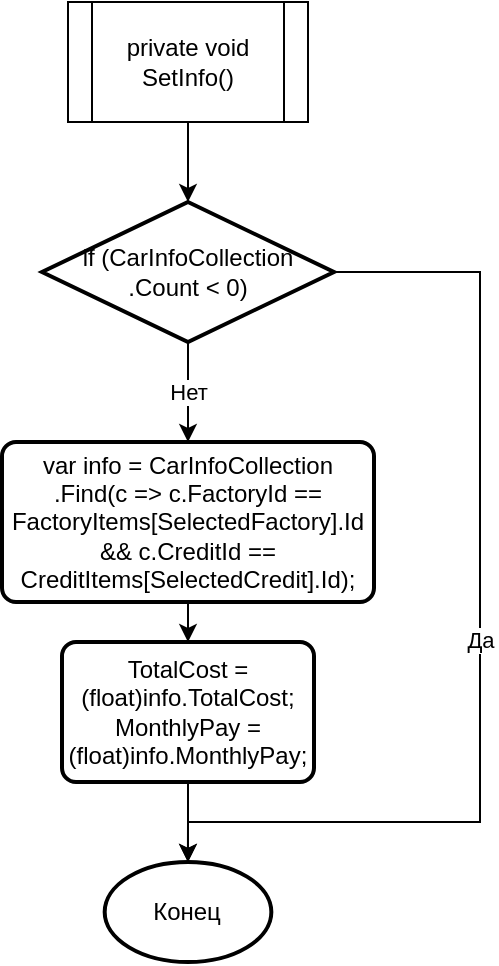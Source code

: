 <mxfile version="14.4.3" type="device"><diagram id="8ZSCYfXwWNqH3NwTX0F0" name="Страница 1"><mxGraphModel dx="568" dy="813" grid="1" gridSize="10" guides="1" tooltips="1" connect="1" arrows="1" fold="1" page="1" pageScale="1" pageWidth="827" pageHeight="1169" math="0" shadow="0"><root><mxCell id="0"/><mxCell id="1" parent="0"/><mxCell id="8zFWmsqGB0oQUZ_WILJ2-3" value="" style="edgeStyle=orthogonalEdgeStyle;rounded=0;orthogonalLoop=1;jettySize=auto;html=1;" edge="1" parent="1" source="8zFWmsqGB0oQUZ_WILJ2-1" target="8zFWmsqGB0oQUZ_WILJ2-2"><mxGeometry relative="1" as="geometry"/></mxCell><mxCell id="8zFWmsqGB0oQUZ_WILJ2-1" value="private void SetInfo()" style="shape=process;whiteSpace=wrap;html=1;backgroundOutline=1;" vertex="1" parent="1"><mxGeometry x="354" y="20" width="120" height="60" as="geometry"/></mxCell><mxCell id="8zFWmsqGB0oQUZ_WILJ2-5" value="Нет" style="edgeStyle=orthogonalEdgeStyle;rounded=0;orthogonalLoop=1;jettySize=auto;html=1;" edge="1" parent="1" source="8zFWmsqGB0oQUZ_WILJ2-2" target="8zFWmsqGB0oQUZ_WILJ2-4"><mxGeometry relative="1" as="geometry"/></mxCell><mxCell id="8zFWmsqGB0oQUZ_WILJ2-10" value="Да" style="edgeStyle=orthogonalEdgeStyle;rounded=0;orthogonalLoop=1;jettySize=auto;html=1;entryX=0.5;entryY=0;entryDx=0;entryDy=0;entryPerimeter=0;" edge="1" parent="1" source="8zFWmsqGB0oQUZ_WILJ2-2" target="8zFWmsqGB0oQUZ_WILJ2-8"><mxGeometry relative="1" as="geometry"><Array as="points"><mxPoint x="560" y="155"/><mxPoint x="560" y="430"/><mxPoint x="414" y="430"/></Array></mxGeometry></mxCell><mxCell id="8zFWmsqGB0oQUZ_WILJ2-2" value="if (CarInfoCollection&lt;br&gt;.Count &amp;lt; 0)" style="strokeWidth=2;html=1;shape=mxgraph.flowchart.decision;whiteSpace=wrap;" vertex="1" parent="1"><mxGeometry x="341" y="120" width="146" height="70" as="geometry"/></mxCell><mxCell id="8zFWmsqGB0oQUZ_WILJ2-7" value="" style="edgeStyle=orthogonalEdgeStyle;rounded=0;orthogonalLoop=1;jettySize=auto;html=1;" edge="1" parent="1" source="8zFWmsqGB0oQUZ_WILJ2-4" target="8zFWmsqGB0oQUZ_WILJ2-6"><mxGeometry relative="1" as="geometry"/></mxCell><mxCell id="8zFWmsqGB0oQUZ_WILJ2-4" value="var info = CarInfoCollection&lt;br&gt;.Find(c =&amp;gt; c.FactoryId == FactoryItems[SelectedFactory].Id &amp;amp;&amp;amp; c.CreditId == CreditItems[SelectedCredit].Id);" style="rounded=1;whiteSpace=wrap;html=1;absoluteArcSize=1;arcSize=14;strokeWidth=2;align=center;" vertex="1" parent="1"><mxGeometry x="321" y="240" width="186" height="80" as="geometry"/></mxCell><mxCell id="8zFWmsqGB0oQUZ_WILJ2-9" value="" style="edgeStyle=orthogonalEdgeStyle;rounded=0;orthogonalLoop=1;jettySize=auto;html=1;" edge="1" parent="1" source="8zFWmsqGB0oQUZ_WILJ2-6" target="8zFWmsqGB0oQUZ_WILJ2-8"><mxGeometry relative="1" as="geometry"/></mxCell><mxCell id="8zFWmsqGB0oQUZ_WILJ2-6" value="&lt;div&gt;TotalCost = (float)info.TotalCost;&lt;/div&gt;&lt;div&gt;MonthlyPay = (float)info.MonthlyPay;&lt;/div&gt;" style="rounded=1;whiteSpace=wrap;html=1;absoluteArcSize=1;arcSize=14;strokeWidth=2;align=center;" vertex="1" parent="1"><mxGeometry x="351" y="340" width="126" height="70" as="geometry"/></mxCell><mxCell id="8zFWmsqGB0oQUZ_WILJ2-8" value="Конец" style="strokeWidth=2;html=1;shape=mxgraph.flowchart.start_1;whiteSpace=wrap;align=center;" vertex="1" parent="1"><mxGeometry x="372.34" y="450" width="83.33" height="50" as="geometry"/></mxCell></root></mxGraphModel></diagram></mxfile>
